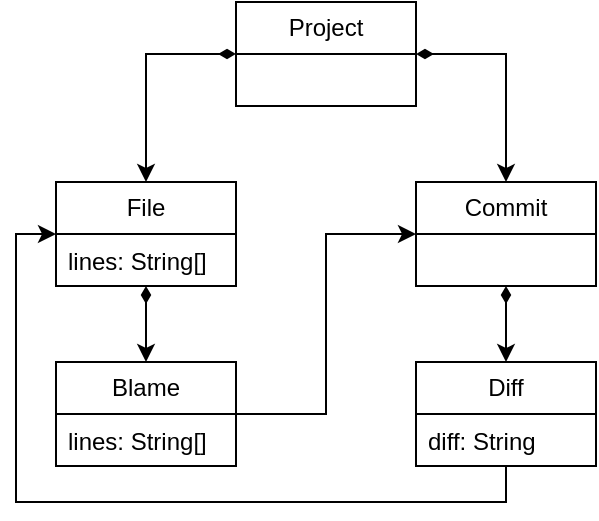 <mxfile compressed="true" version="25.0.1"><diagram id="Ht1M8jgEwFfnCIfOTk4-" name="Change model"><mxGraphModel dx="890" dy="1622" grid="1" gridSize="10" guides="1" tooltips="1" connect="1" arrows="1" fold="1" page="1" pageScale="1" pageWidth="1169" pageHeight="827" math="0" shadow="0"><root><object label="" id="0"><mxCell/></object><mxCell id="1" parent="0"/><mxCell id="voQ2nyVbcdaf6n-Hv_UP-17" style="edgeStyle=orthogonalEdgeStyle;rounded=0;orthogonalLoop=1;jettySize=auto;html=1;entryX=0;entryY=0.5;entryDx=0;entryDy=0;" edge="1" parent="1" source="voQ2nyVbcdaf6n-Hv_UP-1" target="voQ2nyVbcdaf6n-Hv_UP-9"><mxGeometry relative="1" as="geometry"/></mxCell><mxCell id="voQ2nyVbcdaf6n-Hv_UP-1" value="Blame" style="swimlane;fontStyle=0;childLayout=stackLayout;horizontal=1;startSize=26;fillColor=none;horizontalStack=0;resizeParent=1;resizeParentMax=0;resizeLast=0;collapsible=0;marginBottom=0;whiteSpace=wrap;html=1;" vertex="1" parent="1"><mxGeometry x="470" y="-310" width="90" height="52" as="geometry"/></mxCell><mxCell id="voQ2nyVbcdaf6n-Hv_UP-2" value="lines: String[]" style="text;strokeColor=none;fillColor=none;align=left;verticalAlign=top;spacingLeft=4;spacingRight=4;overflow=hidden;rotatable=0;points=[[0,0.5],[1,0.5]];portConstraint=eastwest;whiteSpace=wrap;html=1;" vertex="1" parent="voQ2nyVbcdaf6n-Hv_UP-1"><mxGeometry y="26" width="90" height="26" as="geometry"/></mxCell><mxCell id="voQ2nyVbcdaf6n-Hv_UP-5" value="File" style="swimlane;fontStyle=0;childLayout=stackLayout;horizontal=1;startSize=26;fillColor=none;horizontalStack=0;resizeParent=1;resizeParentMax=0;resizeLast=0;collapsible=0;marginBottom=0;whiteSpace=wrap;html=1;" vertex="1" parent="1"><mxGeometry x="470" y="-400" width="90" height="52" as="geometry"/></mxCell><mxCell id="voQ2nyVbcdaf6n-Hv_UP-6" value="lines: String[]" style="text;strokeColor=none;fillColor=none;align=left;verticalAlign=top;spacingLeft=4;spacingRight=4;overflow=hidden;rotatable=0;points=[[0,0.5],[1,0.5]];portConstraint=eastwest;whiteSpace=wrap;html=1;" vertex="1" parent="voQ2nyVbcdaf6n-Hv_UP-5"><mxGeometry y="26" width="90" height="26" as="geometry"/></mxCell><mxCell id="voQ2nyVbcdaf6n-Hv_UP-13" style="edgeStyle=orthogonalEdgeStyle;rounded=0;orthogonalLoop=1;jettySize=auto;html=1;entryX=0.5;entryY=0;entryDx=0;entryDy=0;exitX=0;exitY=0.5;exitDx=0;exitDy=0;startArrow=diamondThin;startFill=1;" edge="1" parent="1" source="project" target="voQ2nyVbcdaf6n-Hv_UP-5"><mxGeometry relative="1" as="geometry"><Array as="points"><mxPoint x="515" y="-464"/></Array></mxGeometry></mxCell><object label="Project" documentation="[Project](https://gitlab.models.nasdanika.org/references/eClassifiers/Project/index.html) is partially populated to convey change information.&#10;&#10;It contains commits of interest and repository files with blame if files ``--path`` option was specified one more times." id="project"><mxCell style="swimlane;fontStyle=0;childLayout=stackLayout;horizontal=1;startSize=26;fillColor=none;horizontalStack=0;resizeParent=1;resizeParentMax=0;resizeLast=0;collapsible=0;marginBottom=0;whiteSpace=wrap;html=1;" vertex="1" parent="1"><mxGeometry x="560" y="-490" width="90" height="52" as="geometry"/></mxCell></object><mxCell id="voQ2nyVbcdaf6n-Hv_UP-9" value="Commit" style="swimlane;fontStyle=0;childLayout=stackLayout;horizontal=1;startSize=26;fillColor=none;horizontalStack=0;resizeParent=1;resizeParentMax=0;resizeLast=0;collapsible=0;marginBottom=0;whiteSpace=wrap;html=1;" vertex="1" parent="1"><mxGeometry x="650" y="-400" width="90" height="52" as="geometry"/></mxCell><mxCell id="voQ2nyVbcdaf6n-Hv_UP-18" style="edgeStyle=orthogonalEdgeStyle;rounded=0;orthogonalLoop=1;jettySize=auto;html=1;" edge="1" parent="1" source="voQ2nyVbcdaf6n-Hv_UP-10" target="voQ2nyVbcdaf6n-Hv_UP-5"><mxGeometry relative="1" as="geometry"><Array as="points"><mxPoint x="695" y="-240"/><mxPoint x="450" y="-240"/><mxPoint x="450" y="-374"/></Array></mxGeometry></mxCell><mxCell id="voQ2nyVbcdaf6n-Hv_UP-10" value="Diff" style="swimlane;fontStyle=0;childLayout=stackLayout;horizontal=1;startSize=26;fillColor=none;horizontalStack=0;resizeParent=1;resizeParentMax=0;resizeLast=0;collapsible=0;marginBottom=0;whiteSpace=wrap;html=1;" vertex="1" parent="1"><mxGeometry x="650" y="-310" width="90" height="52" as="geometry"/></mxCell><mxCell id="voQ2nyVbcdaf6n-Hv_UP-11" value="diff: String" style="text;strokeColor=none;fillColor=none;align=left;verticalAlign=top;spacingLeft=4;spacingRight=4;overflow=hidden;rotatable=0;points=[[0,0.5],[1,0.5]];portConstraint=eastwest;whiteSpace=wrap;html=1;" vertex="1" parent="voQ2nyVbcdaf6n-Hv_UP-10"><mxGeometry y="26" width="90" height="26" as="geometry"/></mxCell><mxCell id="voQ2nyVbcdaf6n-Hv_UP-14" style="edgeStyle=orthogonalEdgeStyle;rounded=0;orthogonalLoop=1;jettySize=auto;html=1;entryX=0.5;entryY=0;entryDx=0;entryDy=0;exitX=1;exitY=0.5;exitDx=0;exitDy=0;startArrow=diamondThin;startFill=1;" edge="1" parent="1" source="project" target="voQ2nyVbcdaf6n-Hv_UP-9"><mxGeometry relative="1" as="geometry"><mxPoint x="570" y="-454" as="sourcePoint"/><mxPoint x="525" y="-390" as="targetPoint"/></mxGeometry></mxCell><mxCell id="voQ2nyVbcdaf6n-Hv_UP-15" style="edgeStyle=orthogonalEdgeStyle;rounded=0;orthogonalLoop=1;jettySize=auto;html=1;entryX=0.5;entryY=0;entryDx=0;entryDy=0;startArrow=diamondThin;startFill=1;" edge="1" parent="1" source="voQ2nyVbcdaf6n-Hv_UP-5" target="voQ2nyVbcdaf6n-Hv_UP-1"><mxGeometry relative="1" as="geometry"><mxPoint x="570" y="-454" as="sourcePoint"/><mxPoint x="525" y="-390" as="targetPoint"/></mxGeometry></mxCell><mxCell id="voQ2nyVbcdaf6n-Hv_UP-16" style="edgeStyle=orthogonalEdgeStyle;rounded=0;orthogonalLoop=1;jettySize=auto;html=1;startArrow=diamondThin;startFill=1;exitX=0.5;exitY=1;exitDx=0;exitDy=0;" edge="1" parent="1" source="voQ2nyVbcdaf6n-Hv_UP-9" target="voQ2nyVbcdaf6n-Hv_UP-10"><mxGeometry relative="1" as="geometry"><mxPoint x="525" y="-338" as="sourcePoint"/><mxPoint x="525" y="-300" as="targetPoint"/></mxGeometry></mxCell></root></mxGraphModel></diagram></mxfile>